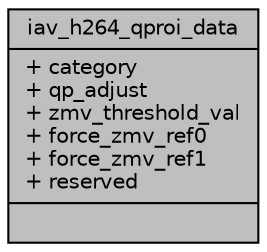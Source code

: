 digraph "iav_h264_qproi_data"
{
 // INTERACTIVE_SVG=YES
 // LATEX_PDF_SIZE
  bgcolor="transparent";
  edge [fontname="Helvetica",fontsize="10",labelfontname="Helvetica",labelfontsize="10"];
  node [fontname="Helvetica",fontsize="10",shape=record];
  Node1 [label="{iav_h264_qproi_data\n|+ category\l+ qp_adjust\l+ zmv_threshold_val\l+ force_zmv_ref0\l+ force_zmv_ref1\l+ reserved\l|}",height=0.2,width=0.4,color="black", fillcolor="grey75", style="filled", fontcolor="black",tooltip=" "];
}
